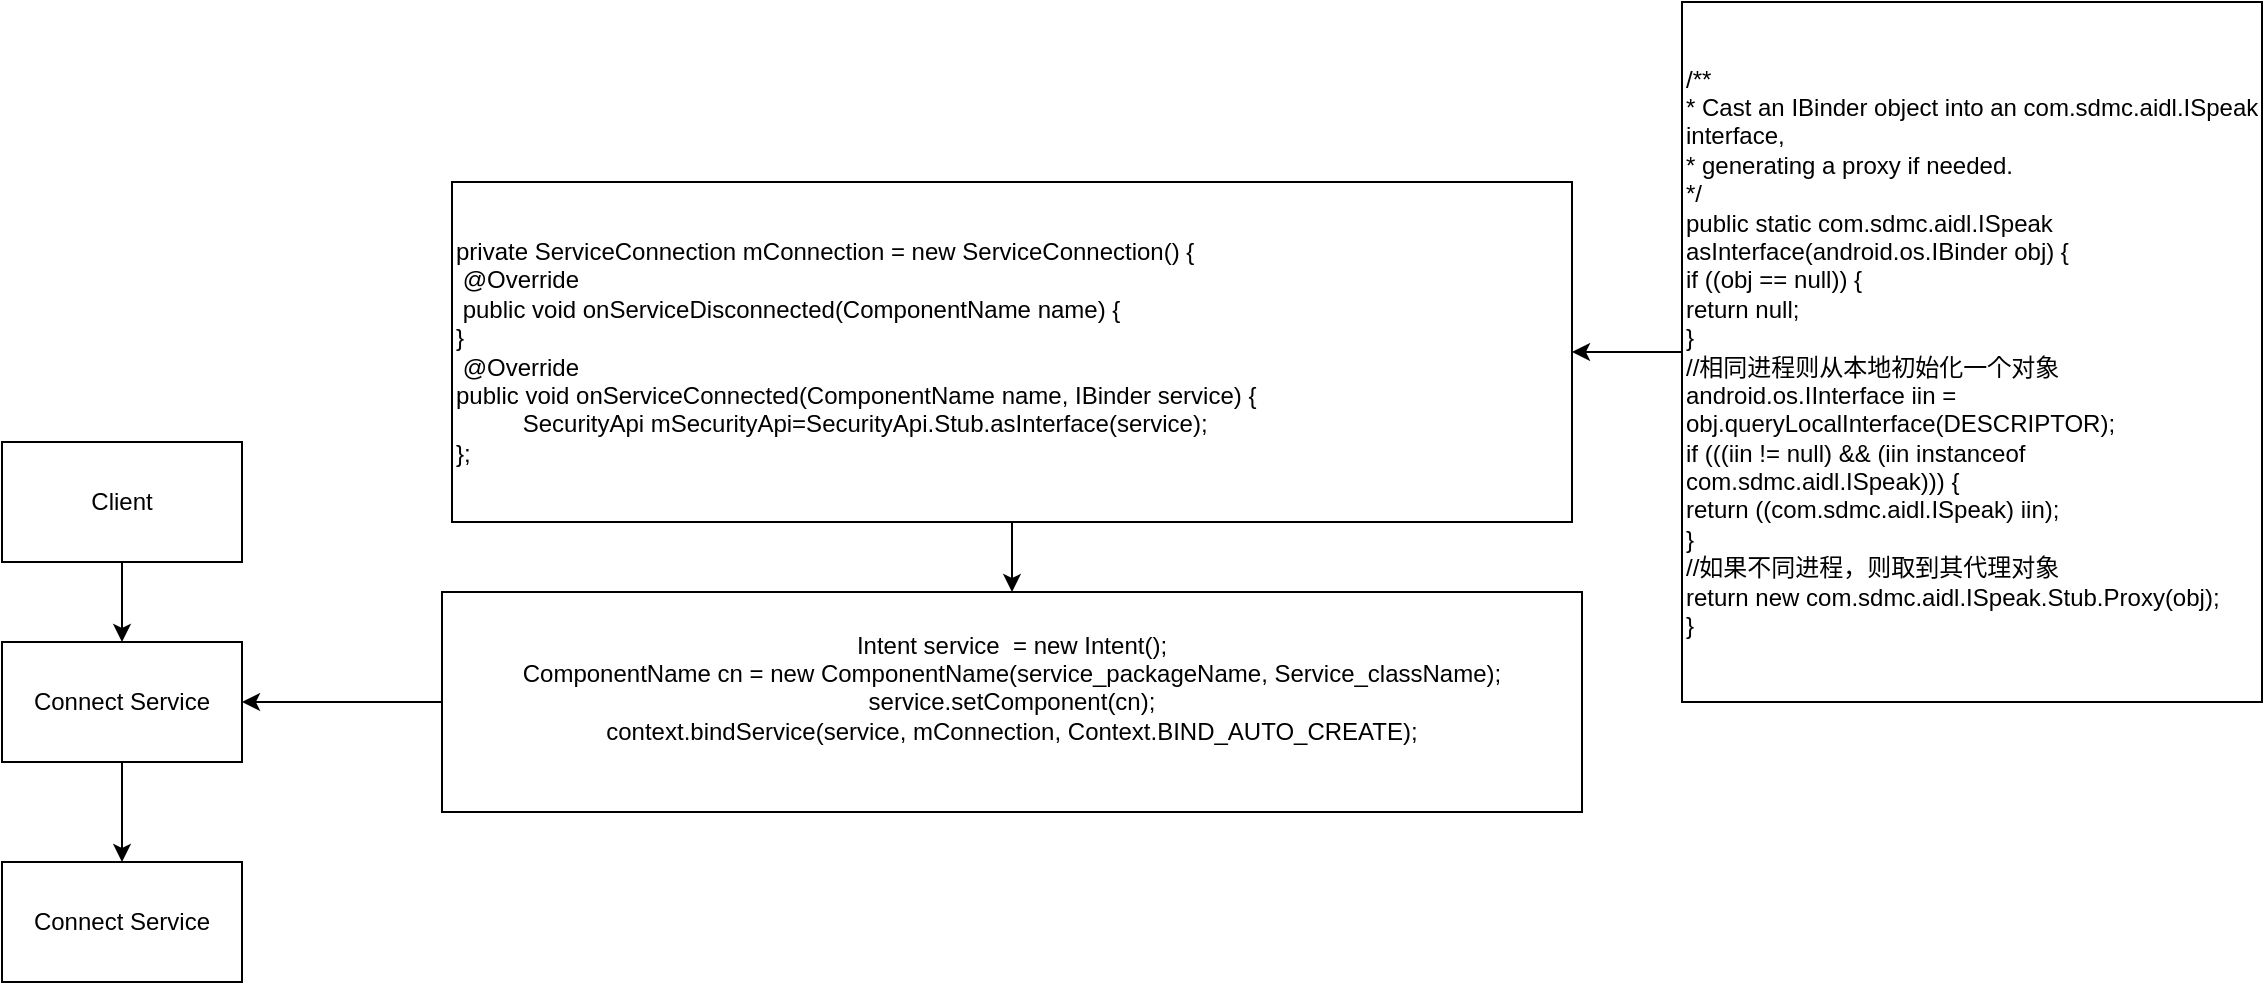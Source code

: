 <mxfile version="13.0.7" type="github">
  <diagram id="bJ0etrvi2FlMv_nXDo8n" name="Page-1">
    <mxGraphModel dx="1038" dy="1749" grid="1" gridSize="10" guides="1" tooltips="1" connect="1" arrows="1" fold="1" page="1" pageScale="1" pageWidth="827" pageHeight="1169" math="0" shadow="0">
      <root>
        <mxCell id="0" />
        <mxCell id="1" parent="0" />
        <mxCell id="RZE5m_pef6XqxR0GKeQx-3" value="" style="edgeStyle=orthogonalEdgeStyle;rounded=0;orthogonalLoop=1;jettySize=auto;html=1;" edge="1" parent="1" source="RZE5m_pef6XqxR0GKeQx-1" target="RZE5m_pef6XqxR0GKeQx-2">
          <mxGeometry relative="1" as="geometry" />
        </mxCell>
        <mxCell id="RZE5m_pef6XqxR0GKeQx-1" value="Client" style="rounded=0;whiteSpace=wrap;html=1;" vertex="1" parent="1">
          <mxGeometry x="80" y="180" width="120" height="60" as="geometry" />
        </mxCell>
        <mxCell id="RZE5m_pef6XqxR0GKeQx-16" value="" style="edgeStyle=orthogonalEdgeStyle;rounded=0;orthogonalLoop=1;jettySize=auto;html=1;entryX=0.5;entryY=0;entryDx=0;entryDy=0;" edge="1" parent="1" source="RZE5m_pef6XqxR0GKeQx-2" target="RZE5m_pef6XqxR0GKeQx-12">
          <mxGeometry relative="1" as="geometry">
            <mxPoint x="140" y="420" as="targetPoint" />
          </mxGeometry>
        </mxCell>
        <mxCell id="RZE5m_pef6XqxR0GKeQx-2" value="Connect Service" style="rounded=0;whiteSpace=wrap;html=1;" vertex="1" parent="1">
          <mxGeometry x="80" y="280" width="120" height="60" as="geometry" />
        </mxCell>
        <mxCell id="RZE5m_pef6XqxR0GKeQx-12" value="Connect Service" style="rounded=0;whiteSpace=wrap;html=1;" vertex="1" parent="1">
          <mxGeometry x="80" y="390" width="120" height="60" as="geometry" />
        </mxCell>
        <mxCell id="RZE5m_pef6XqxR0GKeQx-5" style="edgeStyle=orthogonalEdgeStyle;rounded=0;orthogonalLoop=1;jettySize=auto;html=1;" edge="1" parent="1" source="RZE5m_pef6XqxR0GKeQx-4" target="RZE5m_pef6XqxR0GKeQx-2">
          <mxGeometry relative="1" as="geometry" />
        </mxCell>
        <mxCell id="RZE5m_pef6XqxR0GKeQx-4" value="&lt;div&gt;Intent service&amp;nbsp; = new Intent();&lt;/div&gt;&lt;div&gt;&lt;span&gt;		&lt;/span&gt;ComponentName cn = new ComponentName(service_packageName, Service_className);&lt;/div&gt;&lt;div&gt;&lt;span&gt;		&lt;/span&gt;service.setComponent(cn);&lt;/div&gt;&lt;div&gt;&lt;span&gt;		&lt;/span&gt;context.bindService(service, mConnection, Context.BIND_AUTO_CREATE);&lt;/div&gt;&lt;div&gt;&lt;br&gt;&lt;/div&gt;" style="rounded=0;whiteSpace=wrap;html=1;" vertex="1" parent="1">
          <mxGeometry x="300" y="255" width="570" height="110" as="geometry" />
        </mxCell>
        <mxCell id="RZE5m_pef6XqxR0GKeQx-9" value="" style="edgeStyle=orthogonalEdgeStyle;rounded=0;orthogonalLoop=1;jettySize=auto;html=1;" edge="1" parent="1" source="RZE5m_pef6XqxR0GKeQx-6" target="RZE5m_pef6XqxR0GKeQx-4">
          <mxGeometry relative="1" as="geometry" />
        </mxCell>
        <mxCell id="RZE5m_pef6XqxR0GKeQx-6" value="private ServiceConnection mConnection = new ServiceConnection() {	&lt;br&gt;&amp;nbsp;@Override	&lt;br&gt;&amp;nbsp;public void onServiceDisconnected(ComponentName name) {	&lt;br&gt;}	&lt;br&gt;&amp;nbsp;@Override		&lt;br&gt;public void onServiceConnected(ComponentName name, IBinder service) {	&lt;br&gt;&amp;nbsp; &amp;nbsp; &amp;nbsp; &amp;nbsp; &amp;nbsp; SecurityApi mSecurityApi=SecurityApi.Stub.asInterface(service); &lt;br&gt;};" style="rounded=0;whiteSpace=wrap;html=1;align=left;" vertex="1" parent="1">
          <mxGeometry x="305" y="50" width="560" height="170" as="geometry" />
        </mxCell>
        <mxCell id="RZE5m_pef6XqxR0GKeQx-11" style="edgeStyle=orthogonalEdgeStyle;rounded=0;orthogonalLoop=1;jettySize=auto;html=1;" edge="1" parent="1" source="RZE5m_pef6XqxR0GKeQx-10" target="RZE5m_pef6XqxR0GKeQx-6">
          <mxGeometry relative="1" as="geometry" />
        </mxCell>
        <mxCell id="RZE5m_pef6XqxR0GKeQx-10" value="&lt;div&gt;/**&lt;/div&gt;&lt;div&gt;&lt;span&gt;		&lt;/span&gt; * Cast an IBinder object into an com.sdmc.aidl.ISpeak interface,&lt;/div&gt;&lt;div&gt;&lt;span&gt;		&lt;/span&gt; * generating a proxy if needed.&lt;/div&gt;&lt;div&gt;&lt;span&gt;		&lt;/span&gt; */&lt;/div&gt;&lt;div&gt;&lt;span&gt;		&lt;/span&gt;public static com.sdmc.aidl.ISpeak asInterface(android.os.IBinder obj) {&lt;/div&gt;&lt;div&gt;&lt;span&gt;			&lt;/span&gt;if ((obj == null)) {&lt;/div&gt;&lt;div&gt;&lt;span&gt;				&lt;/span&gt;return null;&lt;/div&gt;&lt;div&gt;&lt;span&gt;			&lt;/span&gt;}&lt;/div&gt;&lt;div&gt;//相同进程则从本地初始化一个对象&lt;/div&gt;&lt;div&gt;&lt;span&gt;			&lt;/span&gt;android.os.IInterface iin = obj.queryLocalInterface(DESCRIPTOR);&lt;/div&gt;&lt;div&gt;&lt;span&gt;			&lt;/span&gt;if (((iin != null) &amp;amp;&amp;amp; (iin instanceof com.sdmc.aidl.ISpeak))) {&lt;/div&gt;&lt;div&gt;&lt;span&gt;				&lt;/span&gt;return ((com.sdmc.aidl.ISpeak) iin);&lt;/div&gt;&lt;div&gt;&lt;span&gt;			&lt;/span&gt;}&lt;/div&gt;&lt;div&gt;//如果不同进程，则取到其代理对象&lt;/div&gt;&lt;div&gt;&lt;span&gt;			&lt;/span&gt;return new com.sdmc.aidl.ISpeak.Stub.Proxy(obj);&lt;/div&gt;&lt;div&gt;&lt;span&gt;		&lt;/span&gt;}&lt;/div&gt;" style="rounded=0;whiteSpace=wrap;html=1;align=left;" vertex="1" parent="1">
          <mxGeometry x="920" y="-40" width="290" height="350" as="geometry" />
        </mxCell>
      </root>
    </mxGraphModel>
  </diagram>
</mxfile>
